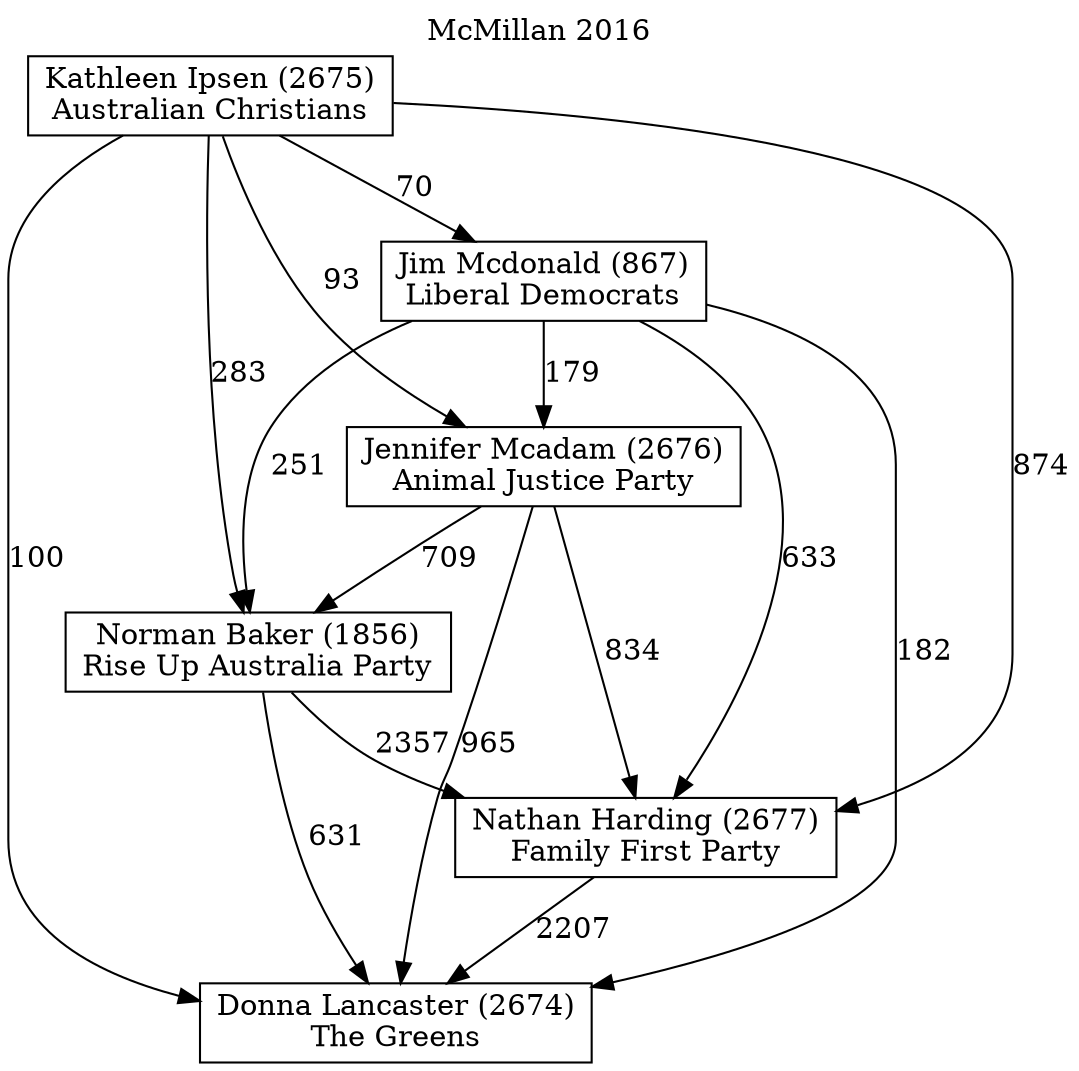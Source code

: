// House preference flow
digraph "Donna Lancaster (2674)_McMillan_2016" {
	graph [label="McMillan 2016" labelloc=t mclimit=10]
	node [shape=box]
	"Donna Lancaster (2674)" [label="Donna Lancaster (2674)
The Greens"]
	"Nathan Harding (2677)" [label="Nathan Harding (2677)
Family First Party"]
	"Norman Baker (1856)" [label="Norman Baker (1856)
Rise Up Australia Party"]
	"Jennifer Mcadam (2676)" [label="Jennifer Mcadam (2676)
Animal Justice Party"]
	"Jim Mcdonald (867)" [label="Jim Mcdonald (867)
Liberal Democrats"]
	"Kathleen Ipsen (2675)" [label="Kathleen Ipsen (2675)
Australian Christians"]
	"Donna Lancaster (2674)" [label="Donna Lancaster (2674)
The Greens"]
	"Norman Baker (1856)" [label="Norman Baker (1856)
Rise Up Australia Party"]
	"Jennifer Mcadam (2676)" [label="Jennifer Mcadam (2676)
Animal Justice Party"]
	"Jim Mcdonald (867)" [label="Jim Mcdonald (867)
Liberal Democrats"]
	"Kathleen Ipsen (2675)" [label="Kathleen Ipsen (2675)
Australian Christians"]
	"Donna Lancaster (2674)" [label="Donna Lancaster (2674)
The Greens"]
	"Jennifer Mcadam (2676)" [label="Jennifer Mcadam (2676)
Animal Justice Party"]
	"Jim Mcdonald (867)" [label="Jim Mcdonald (867)
Liberal Democrats"]
	"Kathleen Ipsen (2675)" [label="Kathleen Ipsen (2675)
Australian Christians"]
	"Donna Lancaster (2674)" [label="Donna Lancaster (2674)
The Greens"]
	"Jim Mcdonald (867)" [label="Jim Mcdonald (867)
Liberal Democrats"]
	"Kathleen Ipsen (2675)" [label="Kathleen Ipsen (2675)
Australian Christians"]
	"Donna Lancaster (2674)" [label="Donna Lancaster (2674)
The Greens"]
	"Kathleen Ipsen (2675)" [label="Kathleen Ipsen (2675)
Australian Christians"]
	"Kathleen Ipsen (2675)" [label="Kathleen Ipsen (2675)
Australian Christians"]
	"Jim Mcdonald (867)" [label="Jim Mcdonald (867)
Liberal Democrats"]
	"Kathleen Ipsen (2675)" [label="Kathleen Ipsen (2675)
Australian Christians"]
	"Kathleen Ipsen (2675)" [label="Kathleen Ipsen (2675)
Australian Christians"]
	"Jennifer Mcadam (2676)" [label="Jennifer Mcadam (2676)
Animal Justice Party"]
	"Jim Mcdonald (867)" [label="Jim Mcdonald (867)
Liberal Democrats"]
	"Kathleen Ipsen (2675)" [label="Kathleen Ipsen (2675)
Australian Christians"]
	"Jennifer Mcadam (2676)" [label="Jennifer Mcadam (2676)
Animal Justice Party"]
	"Kathleen Ipsen (2675)" [label="Kathleen Ipsen (2675)
Australian Christians"]
	"Kathleen Ipsen (2675)" [label="Kathleen Ipsen (2675)
Australian Christians"]
	"Jim Mcdonald (867)" [label="Jim Mcdonald (867)
Liberal Democrats"]
	"Kathleen Ipsen (2675)" [label="Kathleen Ipsen (2675)
Australian Christians"]
	"Kathleen Ipsen (2675)" [label="Kathleen Ipsen (2675)
Australian Christians"]
	"Norman Baker (1856)" [label="Norman Baker (1856)
Rise Up Australia Party"]
	"Jennifer Mcadam (2676)" [label="Jennifer Mcadam (2676)
Animal Justice Party"]
	"Jim Mcdonald (867)" [label="Jim Mcdonald (867)
Liberal Democrats"]
	"Kathleen Ipsen (2675)" [label="Kathleen Ipsen (2675)
Australian Christians"]
	"Norman Baker (1856)" [label="Norman Baker (1856)
Rise Up Australia Party"]
	"Jim Mcdonald (867)" [label="Jim Mcdonald (867)
Liberal Democrats"]
	"Kathleen Ipsen (2675)" [label="Kathleen Ipsen (2675)
Australian Christians"]
	"Norman Baker (1856)" [label="Norman Baker (1856)
Rise Up Australia Party"]
	"Kathleen Ipsen (2675)" [label="Kathleen Ipsen (2675)
Australian Christians"]
	"Kathleen Ipsen (2675)" [label="Kathleen Ipsen (2675)
Australian Christians"]
	"Jim Mcdonald (867)" [label="Jim Mcdonald (867)
Liberal Democrats"]
	"Kathleen Ipsen (2675)" [label="Kathleen Ipsen (2675)
Australian Christians"]
	"Kathleen Ipsen (2675)" [label="Kathleen Ipsen (2675)
Australian Christians"]
	"Jennifer Mcadam (2676)" [label="Jennifer Mcadam (2676)
Animal Justice Party"]
	"Jim Mcdonald (867)" [label="Jim Mcdonald (867)
Liberal Democrats"]
	"Kathleen Ipsen (2675)" [label="Kathleen Ipsen (2675)
Australian Christians"]
	"Jennifer Mcadam (2676)" [label="Jennifer Mcadam (2676)
Animal Justice Party"]
	"Kathleen Ipsen (2675)" [label="Kathleen Ipsen (2675)
Australian Christians"]
	"Kathleen Ipsen (2675)" [label="Kathleen Ipsen (2675)
Australian Christians"]
	"Jim Mcdonald (867)" [label="Jim Mcdonald (867)
Liberal Democrats"]
	"Kathleen Ipsen (2675)" [label="Kathleen Ipsen (2675)
Australian Christians"]
	"Kathleen Ipsen (2675)" [label="Kathleen Ipsen (2675)
Australian Christians"]
	"Nathan Harding (2677)" [label="Nathan Harding (2677)
Family First Party"]
	"Norman Baker (1856)" [label="Norman Baker (1856)
Rise Up Australia Party"]
	"Jennifer Mcadam (2676)" [label="Jennifer Mcadam (2676)
Animal Justice Party"]
	"Jim Mcdonald (867)" [label="Jim Mcdonald (867)
Liberal Democrats"]
	"Kathleen Ipsen (2675)" [label="Kathleen Ipsen (2675)
Australian Christians"]
	"Nathan Harding (2677)" [label="Nathan Harding (2677)
Family First Party"]
	"Jennifer Mcadam (2676)" [label="Jennifer Mcadam (2676)
Animal Justice Party"]
	"Jim Mcdonald (867)" [label="Jim Mcdonald (867)
Liberal Democrats"]
	"Kathleen Ipsen (2675)" [label="Kathleen Ipsen (2675)
Australian Christians"]
	"Nathan Harding (2677)" [label="Nathan Harding (2677)
Family First Party"]
	"Jim Mcdonald (867)" [label="Jim Mcdonald (867)
Liberal Democrats"]
	"Kathleen Ipsen (2675)" [label="Kathleen Ipsen (2675)
Australian Christians"]
	"Nathan Harding (2677)" [label="Nathan Harding (2677)
Family First Party"]
	"Kathleen Ipsen (2675)" [label="Kathleen Ipsen (2675)
Australian Christians"]
	"Kathleen Ipsen (2675)" [label="Kathleen Ipsen (2675)
Australian Christians"]
	"Jim Mcdonald (867)" [label="Jim Mcdonald (867)
Liberal Democrats"]
	"Kathleen Ipsen (2675)" [label="Kathleen Ipsen (2675)
Australian Christians"]
	"Kathleen Ipsen (2675)" [label="Kathleen Ipsen (2675)
Australian Christians"]
	"Jennifer Mcadam (2676)" [label="Jennifer Mcadam (2676)
Animal Justice Party"]
	"Jim Mcdonald (867)" [label="Jim Mcdonald (867)
Liberal Democrats"]
	"Kathleen Ipsen (2675)" [label="Kathleen Ipsen (2675)
Australian Christians"]
	"Jennifer Mcadam (2676)" [label="Jennifer Mcadam (2676)
Animal Justice Party"]
	"Kathleen Ipsen (2675)" [label="Kathleen Ipsen (2675)
Australian Christians"]
	"Kathleen Ipsen (2675)" [label="Kathleen Ipsen (2675)
Australian Christians"]
	"Jim Mcdonald (867)" [label="Jim Mcdonald (867)
Liberal Democrats"]
	"Kathleen Ipsen (2675)" [label="Kathleen Ipsen (2675)
Australian Christians"]
	"Kathleen Ipsen (2675)" [label="Kathleen Ipsen (2675)
Australian Christians"]
	"Norman Baker (1856)" [label="Norman Baker (1856)
Rise Up Australia Party"]
	"Jennifer Mcadam (2676)" [label="Jennifer Mcadam (2676)
Animal Justice Party"]
	"Jim Mcdonald (867)" [label="Jim Mcdonald (867)
Liberal Democrats"]
	"Kathleen Ipsen (2675)" [label="Kathleen Ipsen (2675)
Australian Christians"]
	"Norman Baker (1856)" [label="Norman Baker (1856)
Rise Up Australia Party"]
	"Jim Mcdonald (867)" [label="Jim Mcdonald (867)
Liberal Democrats"]
	"Kathleen Ipsen (2675)" [label="Kathleen Ipsen (2675)
Australian Christians"]
	"Norman Baker (1856)" [label="Norman Baker (1856)
Rise Up Australia Party"]
	"Kathleen Ipsen (2675)" [label="Kathleen Ipsen (2675)
Australian Christians"]
	"Kathleen Ipsen (2675)" [label="Kathleen Ipsen (2675)
Australian Christians"]
	"Jim Mcdonald (867)" [label="Jim Mcdonald (867)
Liberal Democrats"]
	"Kathleen Ipsen (2675)" [label="Kathleen Ipsen (2675)
Australian Christians"]
	"Kathleen Ipsen (2675)" [label="Kathleen Ipsen (2675)
Australian Christians"]
	"Jennifer Mcadam (2676)" [label="Jennifer Mcadam (2676)
Animal Justice Party"]
	"Jim Mcdonald (867)" [label="Jim Mcdonald (867)
Liberal Democrats"]
	"Kathleen Ipsen (2675)" [label="Kathleen Ipsen (2675)
Australian Christians"]
	"Jennifer Mcadam (2676)" [label="Jennifer Mcadam (2676)
Animal Justice Party"]
	"Kathleen Ipsen (2675)" [label="Kathleen Ipsen (2675)
Australian Christians"]
	"Kathleen Ipsen (2675)" [label="Kathleen Ipsen (2675)
Australian Christians"]
	"Jim Mcdonald (867)" [label="Jim Mcdonald (867)
Liberal Democrats"]
	"Kathleen Ipsen (2675)" [label="Kathleen Ipsen (2675)
Australian Christians"]
	"Kathleen Ipsen (2675)" [label="Kathleen Ipsen (2675)
Australian Christians"]
	"Nathan Harding (2677)" -> "Donna Lancaster (2674)" [label=2207]
	"Norman Baker (1856)" -> "Nathan Harding (2677)" [label=2357]
	"Jennifer Mcadam (2676)" -> "Norman Baker (1856)" [label=709]
	"Jim Mcdonald (867)" -> "Jennifer Mcadam (2676)" [label=179]
	"Kathleen Ipsen (2675)" -> "Jim Mcdonald (867)" [label=70]
	"Norman Baker (1856)" -> "Donna Lancaster (2674)" [label=631]
	"Jennifer Mcadam (2676)" -> "Donna Lancaster (2674)" [label=965]
	"Jim Mcdonald (867)" -> "Donna Lancaster (2674)" [label=182]
	"Kathleen Ipsen (2675)" -> "Donna Lancaster (2674)" [label=100]
	"Kathleen Ipsen (2675)" -> "Jennifer Mcadam (2676)" [label=93]
	"Jim Mcdonald (867)" -> "Norman Baker (1856)" [label=251]
	"Kathleen Ipsen (2675)" -> "Norman Baker (1856)" [label=283]
	"Jennifer Mcadam (2676)" -> "Nathan Harding (2677)" [label=834]
	"Jim Mcdonald (867)" -> "Nathan Harding (2677)" [label=633]
	"Kathleen Ipsen (2675)" -> "Nathan Harding (2677)" [label=874]
}

